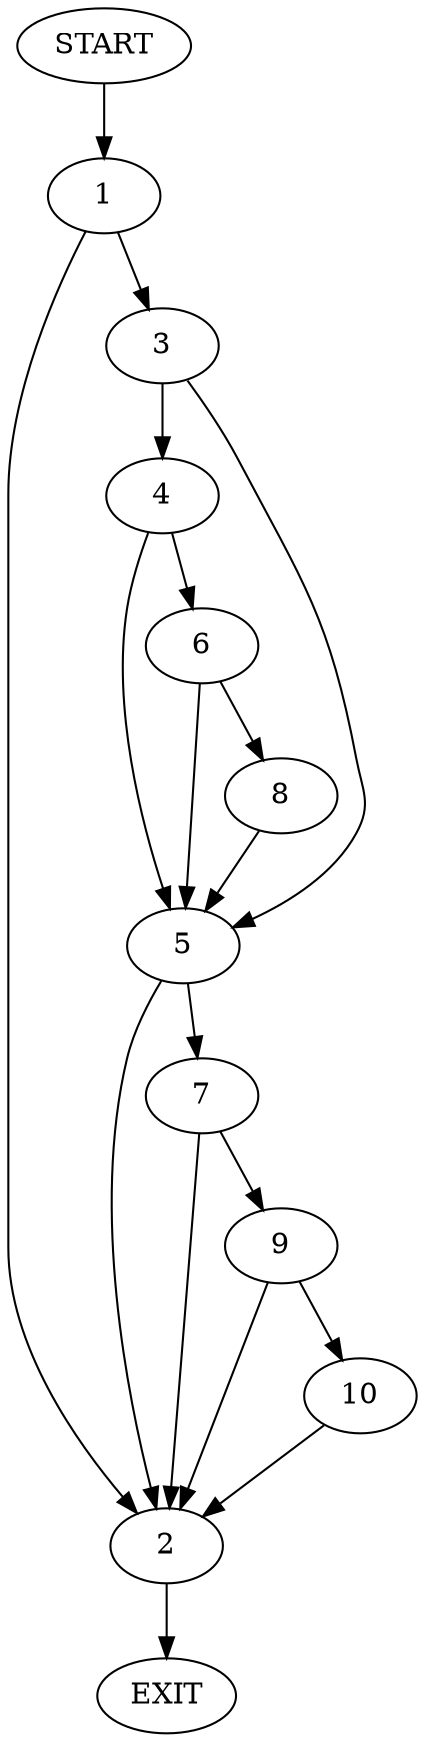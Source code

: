 digraph {
0 [label="START"];
1;
2;
3;
4;
5;
6;
7;
8;
9;
10;
11 [label="EXIT"];
0 -> 1;
1 -> 2;
1 -> 3;
2 -> 11;
3 -> 4;
3 -> 5;
4 -> 6;
4 -> 5;
5 -> 7;
5 -> 2;
6 -> 8;
6 -> 5;
8 -> 5;
7 -> 9;
7 -> 2;
9 -> 10;
9 -> 2;
10 -> 2;
}